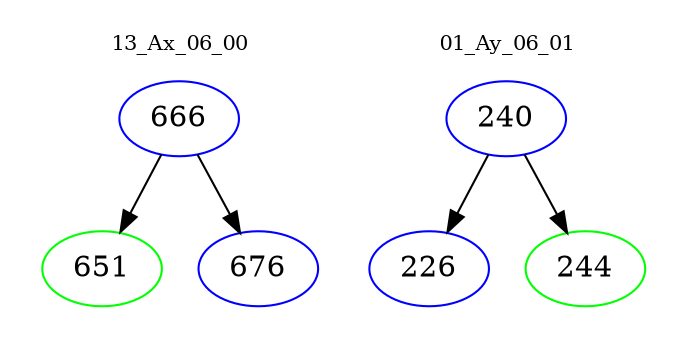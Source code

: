 digraph{
subgraph cluster_0 {
color = white
label = "13_Ax_06_00";
fontsize=10;
T0_666 [label="666", color="blue"]
T0_666 -> T0_651 [color="black"]
T0_651 [label="651", color="green"]
T0_666 -> T0_676 [color="black"]
T0_676 [label="676", color="blue"]
}
subgraph cluster_1 {
color = white
label = "01_Ay_06_01";
fontsize=10;
T1_240 [label="240", color="blue"]
T1_240 -> T1_226 [color="black"]
T1_226 [label="226", color="blue"]
T1_240 -> T1_244 [color="black"]
T1_244 [label="244", color="green"]
}
}
